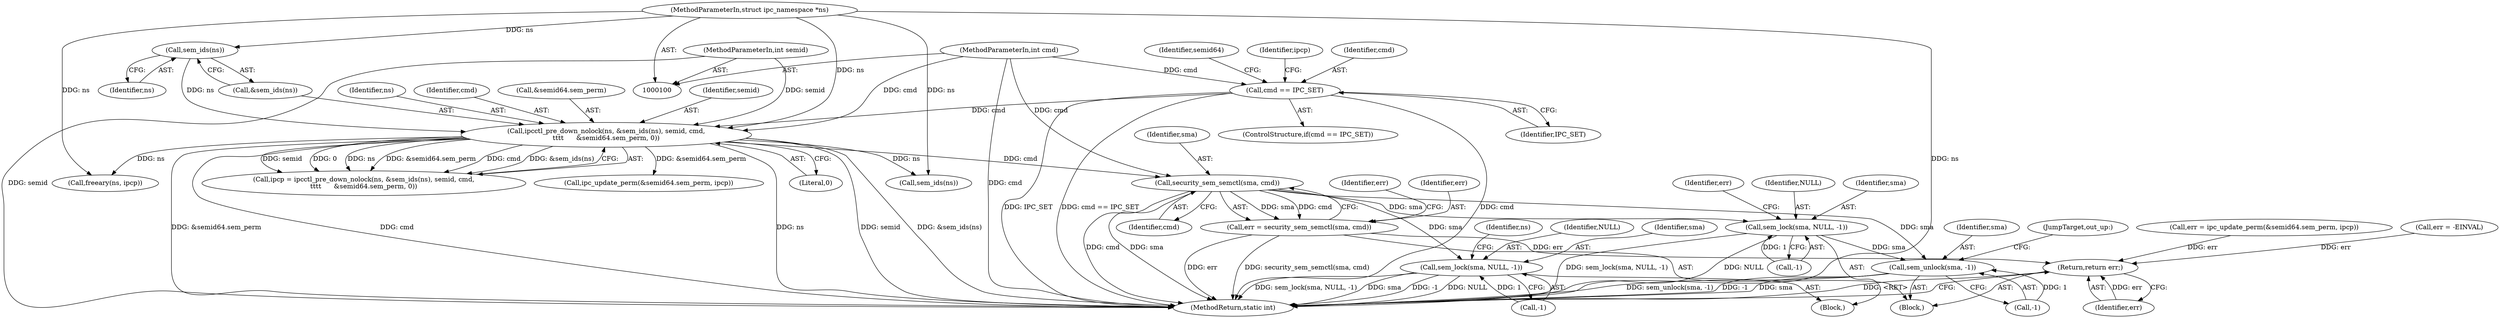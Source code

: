 digraph "0_linux_6062a8dc0517bce23e3c2f7d2fea5e22411269a3_11@pointer" {
"1000147" [label="(Call,security_sem_semctl(sma, cmd))"];
"1000127" [label="(Call,ipcctl_pre_down_nolock(ns, &sem_ids(ns), semid, cmd,\n\t\t\t\t      &semid64.sem_perm, 0))"];
"1000130" [label="(Call,sem_ids(ns))"];
"1000101" [label="(MethodParameterIn,struct ipc_namespace *ns)"];
"1000102" [label="(MethodParameterIn,int semid)"];
"1000112" [label="(Call,cmd == IPC_SET)"];
"1000103" [label="(MethodParameterIn,int cmd)"];
"1000145" [label="(Call,err = security_sem_semctl(sma, cmd))"];
"1000210" [label="(Return,return err;)"];
"1000159" [label="(Call,sem_lock(sma, NULL, -1))"];
"1000169" [label="(Call,sem_lock(sma, NULL, -1))"];
"1000199" [label="(Call,sem_unlock(sma, -1))"];
"1000126" [label="(Identifier,ipcp)"];
"1000175" [label="(Identifier,err)"];
"1000128" [label="(Identifier,ns)"];
"1000151" [label="(Identifier,err)"];
"1000130" [label="(Call,sem_ids(ns))"];
"1000212" [label="(MethodReturn,static int)"];
"1000157" [label="(Block,)"];
"1000111" [label="(ControlStructure,if(cmd == IPC_SET))"];
"1000171" [label="(Identifier,NULL)"];
"1000210" [label="(Return,return err;)"];
"1000165" [label="(Identifier,ns)"];
"1000113" [label="(Identifier,cmd)"];
"1000161" [label="(Identifier,NULL)"];
"1000164" [label="(Call,freeary(ns, ipcp))"];
"1000101" [label="(MethodParameterIn,struct ipc_namespace *ns)"];
"1000119" [label="(Identifier,semid64)"];
"1000138" [label="(Literal,0)"];
"1000148" [label="(Identifier,sma)"];
"1000169" [label="(Call,sem_lock(sma, NULL, -1))"];
"1000147" [label="(Call,security_sem_semctl(sma, cmd))"];
"1000160" [label="(Identifier,sma)"];
"1000200" [label="(Identifier,sma)"];
"1000203" [label="(JumpTarget,out_up:)"];
"1000146" [label="(Identifier,err)"];
"1000211" [label="(Identifier,err)"];
"1000129" [label="(Call,&sem_ids(ns))"];
"1000133" [label="(Identifier,cmd)"];
"1000207" [label="(Call,sem_ids(ns))"];
"1000131" [label="(Identifier,ns)"];
"1000159" [label="(Call,sem_lock(sma, NULL, -1))"];
"1000125" [label="(Call,ipcp = ipcctl_pre_down_nolock(ns, &sem_ids(ns), semid, cmd,\n\t\t\t\t      &semid64.sem_perm, 0))"];
"1000127" [label="(Call,ipcctl_pre_down_nolock(ns, &sem_ids(ns), semid, cmd,\n\t\t\t\t      &semid64.sem_perm, 0))"];
"1000162" [label="(Call,-1)"];
"1000112" [label="(Call,cmd == IPC_SET)"];
"1000103" [label="(MethodParameterIn,int cmd)"];
"1000106" [label="(Block,)"];
"1000102" [label="(MethodParameterIn,int semid)"];
"1000149" [label="(Identifier,cmd)"];
"1000201" [label="(Call,-1)"];
"1000176" [label="(Call,ipc_update_perm(&semid64.sem_perm, ipcp))"];
"1000134" [label="(Call,&semid64.sem_perm)"];
"1000132" [label="(Identifier,semid)"];
"1000114" [label="(Identifier,IPC_SET)"];
"1000174" [label="(Call,err = ipc_update_perm(&semid64.sem_perm, ipcp))"];
"1000170" [label="(Identifier,sma)"];
"1000145" [label="(Call,err = security_sem_semctl(sma, cmd))"];
"1000172" [label="(Call,-1)"];
"1000199" [label="(Call,sem_unlock(sma, -1))"];
"1000193" [label="(Call,err = -EINVAL)"];
"1000147" -> "1000145"  [label="AST: "];
"1000147" -> "1000149"  [label="CFG: "];
"1000148" -> "1000147"  [label="AST: "];
"1000149" -> "1000147"  [label="AST: "];
"1000145" -> "1000147"  [label="CFG: "];
"1000147" -> "1000212"  [label="DDG: cmd"];
"1000147" -> "1000212"  [label="DDG: sma"];
"1000147" -> "1000145"  [label="DDG: sma"];
"1000147" -> "1000145"  [label="DDG: cmd"];
"1000127" -> "1000147"  [label="DDG: cmd"];
"1000103" -> "1000147"  [label="DDG: cmd"];
"1000147" -> "1000159"  [label="DDG: sma"];
"1000147" -> "1000169"  [label="DDG: sma"];
"1000147" -> "1000199"  [label="DDG: sma"];
"1000127" -> "1000125"  [label="AST: "];
"1000127" -> "1000138"  [label="CFG: "];
"1000128" -> "1000127"  [label="AST: "];
"1000129" -> "1000127"  [label="AST: "];
"1000132" -> "1000127"  [label="AST: "];
"1000133" -> "1000127"  [label="AST: "];
"1000134" -> "1000127"  [label="AST: "];
"1000138" -> "1000127"  [label="AST: "];
"1000125" -> "1000127"  [label="CFG: "];
"1000127" -> "1000212"  [label="DDG: ns"];
"1000127" -> "1000212"  [label="DDG: semid"];
"1000127" -> "1000212"  [label="DDG: &sem_ids(ns)"];
"1000127" -> "1000212"  [label="DDG: &semid64.sem_perm"];
"1000127" -> "1000212"  [label="DDG: cmd"];
"1000127" -> "1000125"  [label="DDG: semid"];
"1000127" -> "1000125"  [label="DDG: 0"];
"1000127" -> "1000125"  [label="DDG: ns"];
"1000127" -> "1000125"  [label="DDG: &semid64.sem_perm"];
"1000127" -> "1000125"  [label="DDG: cmd"];
"1000127" -> "1000125"  [label="DDG: &sem_ids(ns)"];
"1000130" -> "1000127"  [label="DDG: ns"];
"1000101" -> "1000127"  [label="DDG: ns"];
"1000102" -> "1000127"  [label="DDG: semid"];
"1000112" -> "1000127"  [label="DDG: cmd"];
"1000103" -> "1000127"  [label="DDG: cmd"];
"1000127" -> "1000164"  [label="DDG: ns"];
"1000127" -> "1000176"  [label="DDG: &semid64.sem_perm"];
"1000127" -> "1000207"  [label="DDG: ns"];
"1000130" -> "1000129"  [label="AST: "];
"1000130" -> "1000131"  [label="CFG: "];
"1000131" -> "1000130"  [label="AST: "];
"1000129" -> "1000130"  [label="CFG: "];
"1000101" -> "1000130"  [label="DDG: ns"];
"1000101" -> "1000100"  [label="AST: "];
"1000101" -> "1000212"  [label="DDG: ns"];
"1000101" -> "1000164"  [label="DDG: ns"];
"1000101" -> "1000207"  [label="DDG: ns"];
"1000102" -> "1000100"  [label="AST: "];
"1000102" -> "1000212"  [label="DDG: semid"];
"1000112" -> "1000111"  [label="AST: "];
"1000112" -> "1000114"  [label="CFG: "];
"1000113" -> "1000112"  [label="AST: "];
"1000114" -> "1000112"  [label="AST: "];
"1000119" -> "1000112"  [label="CFG: "];
"1000126" -> "1000112"  [label="CFG: "];
"1000112" -> "1000212"  [label="DDG: IPC_SET"];
"1000112" -> "1000212"  [label="DDG: cmd == IPC_SET"];
"1000112" -> "1000212"  [label="DDG: cmd"];
"1000103" -> "1000112"  [label="DDG: cmd"];
"1000103" -> "1000100"  [label="AST: "];
"1000103" -> "1000212"  [label="DDG: cmd"];
"1000145" -> "1000106"  [label="AST: "];
"1000146" -> "1000145"  [label="AST: "];
"1000151" -> "1000145"  [label="CFG: "];
"1000145" -> "1000212"  [label="DDG: err"];
"1000145" -> "1000212"  [label="DDG: security_sem_semctl(sma, cmd)"];
"1000145" -> "1000210"  [label="DDG: err"];
"1000210" -> "1000106"  [label="AST: "];
"1000210" -> "1000211"  [label="CFG: "];
"1000211" -> "1000210"  [label="AST: "];
"1000212" -> "1000210"  [label="CFG: "];
"1000210" -> "1000212"  [label="DDG: <RET>"];
"1000211" -> "1000210"  [label="DDG: err"];
"1000193" -> "1000210"  [label="DDG: err"];
"1000174" -> "1000210"  [label="DDG: err"];
"1000159" -> "1000157"  [label="AST: "];
"1000159" -> "1000162"  [label="CFG: "];
"1000160" -> "1000159"  [label="AST: "];
"1000161" -> "1000159"  [label="AST: "];
"1000162" -> "1000159"  [label="AST: "];
"1000165" -> "1000159"  [label="CFG: "];
"1000159" -> "1000212"  [label="DDG: sem_lock(sma, NULL, -1)"];
"1000159" -> "1000212"  [label="DDG: sma"];
"1000159" -> "1000212"  [label="DDG: -1"];
"1000159" -> "1000212"  [label="DDG: NULL"];
"1000162" -> "1000159"  [label="DDG: 1"];
"1000169" -> "1000157"  [label="AST: "];
"1000169" -> "1000172"  [label="CFG: "];
"1000170" -> "1000169"  [label="AST: "];
"1000171" -> "1000169"  [label="AST: "];
"1000172" -> "1000169"  [label="AST: "];
"1000175" -> "1000169"  [label="CFG: "];
"1000169" -> "1000212"  [label="DDG: sem_lock(sma, NULL, -1)"];
"1000169" -> "1000212"  [label="DDG: NULL"];
"1000172" -> "1000169"  [label="DDG: 1"];
"1000169" -> "1000199"  [label="DDG: sma"];
"1000199" -> "1000106"  [label="AST: "];
"1000199" -> "1000201"  [label="CFG: "];
"1000200" -> "1000199"  [label="AST: "];
"1000201" -> "1000199"  [label="AST: "];
"1000203" -> "1000199"  [label="CFG: "];
"1000199" -> "1000212"  [label="DDG: sma"];
"1000199" -> "1000212"  [label="DDG: sem_unlock(sma, -1)"];
"1000199" -> "1000212"  [label="DDG: -1"];
"1000201" -> "1000199"  [label="DDG: 1"];
}

